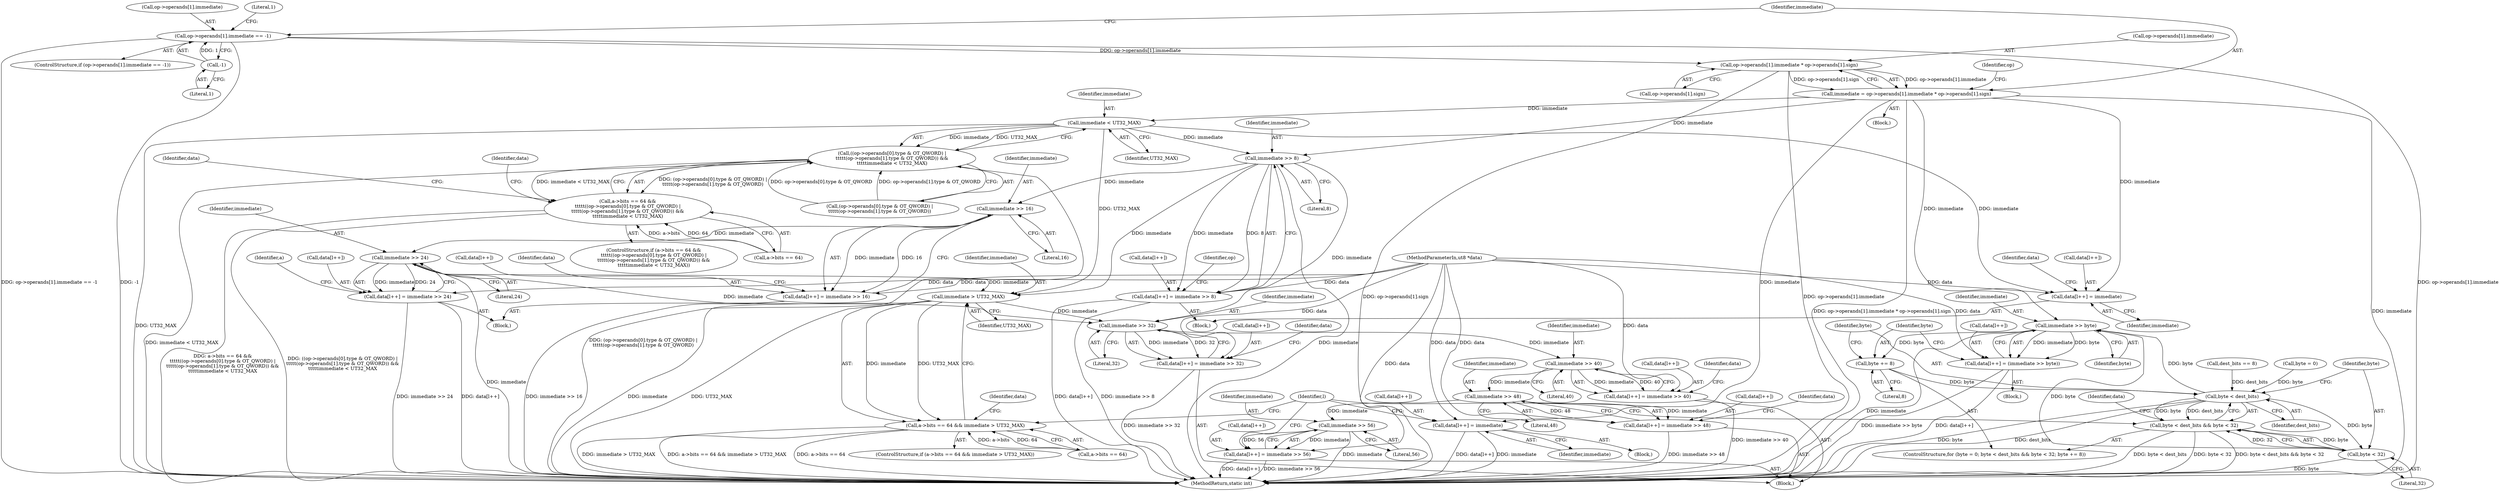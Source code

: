 digraph "0_radare2_f17bfd9f1da05f30f23a4dd05e9d2363e1406948@API" {
"1000172" [label="(Call,op->operands[1].immediate * op->operands[1].sign)"];
"1000156" [label="(Call,op->operands[1].immediate == -1)"];
"1000164" [label="(Call,-1)"];
"1000170" [label="(Call,immediate = op->operands[1].immediate * op->operands[1].sign)"];
"1000335" [label="(Call,data[l++] = immediate)"];
"1000370" [label="(Call,immediate < UT32_MAX)"];
"1000350" [label="(Call,((op->operands[0].type & OT_QWORD) |\n\t\t\t\t\t(op->operands[1].type & OT_QWORD)) &&\n\t\t\t\t\timmediate < UT32_MAX)"];
"1000344" [label="(Call,a->bits == 64 &&\n\t\t\t\t\t((op->operands[0].type & OT_QWORD) |\n\t\t\t\t\t(op->operands[1].type & OT_QWORD)) &&\n\t\t\t\t\timmediate < UT32_MAX)"];
"1000410" [label="(Call,data[l++] = immediate)"];
"1000421" [label="(Call,immediate >> 8)"];
"1000416" [label="(Call,data[l++] = immediate >> 8)"];
"1000441" [label="(Call,immediate >> 16)"];
"1000436" [label="(Call,data[l++] = immediate >> 16)"];
"1000449" [label="(Call,immediate >> 24)"];
"1000444" [label="(Call,data[l++] = immediate >> 24)"];
"1000459" [label="(Call,immediate > UT32_MAX)"];
"1000453" [label="(Call,a->bits == 64 && immediate > UT32_MAX)"];
"1000468" [label="(Call,immediate >> 32)"];
"1000463" [label="(Call,data[l++] = immediate >> 32)"];
"1000476" [label="(Call,immediate >> 40)"];
"1000471" [label="(Call,data[l++] = immediate >> 40)"];
"1000484" [label="(Call,immediate >> 48)"];
"1000479" [label="(Call,data[l++] = immediate >> 48)"];
"1000492" [label="(Call,immediate >> 56)"];
"1000487" [label="(Call,data[l++] = immediate >> 56)"];
"1001248" [label="(Call,immediate >> byte)"];
"1001239" [label="(Call,byte += 8)"];
"1001233" [label="(Call,byte < dest_bits)"];
"1001232" [label="(Call,byte < dest_bits && byte < 32)"];
"1001236" [label="(Call,byte < 32)"];
"1001243" [label="(Call,data[l++] = (immediate >> byte))"];
"1000430" [label="(Identifier,op)"];
"1000173" [label="(Call,op->operands[1].immediate)"];
"1000445" [label="(Call,data[l++])"];
"1000169" [label="(Literal,1)"];
"1000141" [label="(Block,)"];
"1001235" [label="(Identifier,dest_bits)"];
"1000343" [label="(ControlStructure,if (a->bits == 64 &&\n\t\t\t\t\t((op->operands[0].type & OT_QWORD) |\n\t\t\t\t\t(op->operands[1].type & OT_QWORD)) &&\n\t\t\t\t\timmediate < UT32_MAX))"];
"1000485" [label="(Identifier,immediate)"];
"1000156" [label="(Call,op->operands[1].immediate == -1)"];
"1000340" [label="(Identifier,immediate)"];
"1001236" [label="(Call,byte < 32)"];
"1000484" [label="(Call,immediate >> 48)"];
"1000410" [label="(Call,data[l++] = immediate)"];
"1001245" [label="(Identifier,data)"];
"1000487" [label="(Call,data[l++] = immediate >> 56)"];
"1000345" [label="(Call,a->bits == 64)"];
"1000417" [label="(Call,data[l++])"];
"1001241" [label="(Literal,8)"];
"1001234" [label="(Identifier,byte)"];
"1000351" [label="(Call,(op->operands[0].type & OT_QWORD) |\n\t\t\t\t\t(op->operands[1].type & OT_QWORD))"];
"1000157" [label="(Call,op->operands[1].immediate)"];
"1000461" [label="(Identifier,UT32_MAX)"];
"1000371" [label="(Identifier,immediate)"];
"1000460" [label="(Identifier,immediate)"];
"1001239" [label="(Call,byte += 8)"];
"1000335" [label="(Call,data[l++] = immediate)"];
"1000193" [label="(Identifier,op)"];
"1001242" [label="(Block,)"];
"1001233" [label="(Call,byte < dest_bits)"];
"1000456" [label="(Identifier,a)"];
"1000171" [label="(Identifier,immediate)"];
"1000320" [label="(Block,)"];
"1000463" [label="(Call,data[l++] = immediate >> 32)"];
"1000462" [label="(Block,)"];
"1000468" [label="(Call,immediate >> 32)"];
"1001249" [label="(Identifier,immediate)"];
"1000421" [label="(Call,immediate >> 8)"];
"1000465" [label="(Identifier,data)"];
"1000342" [label="(Block,)"];
"1000415" [label="(Identifier,immediate)"];
"1003219" [label="(Identifier,l)"];
"1000398" [label="(Identifier,data)"];
"1000416" [label="(Call,data[l++] = immediate >> 8)"];
"1000350" [label="(Call,((op->operands[0].type & OT_QWORD) |\n\t\t\t\t\t(op->operands[1].type & OT_QWORD)) &&\n\t\t\t\t\timmediate < UT32_MAX)"];
"1000437" [label="(Call,data[l++])"];
"1000472" [label="(Call,data[l++])"];
"1000452" [label="(ControlStructure,if (a->bits == 64 && immediate > UT32_MAX))"];
"1000344" [label="(Call,a->bits == 64 &&\n\t\t\t\t\t((op->operands[0].type & OT_QWORD) |\n\t\t\t\t\t(op->operands[1].type & OT_QWORD)) &&\n\t\t\t\t\timmediate < UT32_MAX)"];
"1000450" [label="(Identifier,immediate)"];
"1000370" [label="(Call,immediate < UT32_MAX)"];
"1000488" [label="(Call,data[l++])"];
"1001238" [label="(Literal,32)"];
"1000451" [label="(Literal,24)"];
"1000423" [label="(Literal,8)"];
"1000478" [label="(Literal,40)"];
"1001240" [label="(Identifier,byte)"];
"1000453" [label="(Call,a->bits == 64 && immediate > UT32_MAX)"];
"1000476" [label="(Call,immediate >> 40)"];
"1000336" [label="(Call,data[l++])"];
"1000454" [label="(Call,a->bits == 64)"];
"1000376" [label="(Identifier,data)"];
"1000680" [label="(Call,dest_bits == 8)"];
"1000446" [label="(Identifier,data)"];
"1000444" [label="(Call,data[l++] = immediate >> 24)"];
"1000418" [label="(Identifier,data)"];
"1003220" [label="(MethodReturn,static int)"];
"1000481" [label="(Identifier,data)"];
"1000422" [label="(Identifier,immediate)"];
"1000479" [label="(Call,data[l++] = immediate >> 48)"];
"1000372" [label="(Identifier,UT32_MAX)"];
"1001237" [label="(Identifier,byte)"];
"1000477" [label="(Identifier,immediate)"];
"1000170" [label="(Call,immediate = op->operands[1].immediate * op->operands[1].sign)"];
"1000449" [label="(Call,immediate >> 24)"];
"1000164" [label="(Call,-1)"];
"1000180" [label="(Call,op->operands[1].sign)"];
"1000471" [label="(Call,data[l++] = immediate >> 40)"];
"1001244" [label="(Call,data[l++])"];
"1000441" [label="(Call,immediate >> 16)"];
"1000493" [label="(Identifier,immediate)"];
"1001250" [label="(Identifier,byte)"];
"1000442" [label="(Identifier,immediate)"];
"1000411" [label="(Call,data[l++])"];
"1001248" [label="(Call,immediate >> byte)"];
"1000104" [label="(MethodParameterIn,ut8 *data)"];
"1000492" [label="(Call,immediate >> 56)"];
"1000172" [label="(Call,op->operands[1].immediate * op->operands[1].sign)"];
"1000155" [label="(ControlStructure,if (op->operands[1].immediate == -1))"];
"1000470" [label="(Literal,32)"];
"1000443" [label="(Literal,16)"];
"1001243" [label="(Call,data[l++] = (immediate >> byte))"];
"1000464" [label="(Call,data[l++])"];
"1000480" [label="(Call,data[l++])"];
"1001232" [label="(Call,byte < dest_bits && byte < 32)"];
"1000165" [label="(Literal,1)"];
"1000436" [label="(Call,data[l++] = immediate >> 16)"];
"1001229" [label="(Call,byte = 0)"];
"1000435" [label="(Block,)"];
"1000473" [label="(Identifier,data)"];
"1000459" [label="(Call,immediate > UT32_MAX)"];
"1001228" [label="(ControlStructure,for (byte = 0; byte < dest_bits && byte < 32; byte += 8))"];
"1000469" [label="(Identifier,immediate)"];
"1000486" [label="(Literal,48)"];
"1000489" [label="(Identifier,data)"];
"1000494" [label="(Literal,56)"];
"1000172" -> "1000170"  [label="AST: "];
"1000172" -> "1000180"  [label="CFG: "];
"1000173" -> "1000172"  [label="AST: "];
"1000180" -> "1000172"  [label="AST: "];
"1000170" -> "1000172"  [label="CFG: "];
"1000172" -> "1003220"  [label="DDG: op->operands[1].sign"];
"1000172" -> "1003220"  [label="DDG: op->operands[1].immediate"];
"1000172" -> "1000170"  [label="DDG: op->operands[1].immediate"];
"1000172" -> "1000170"  [label="DDG: op->operands[1].sign"];
"1000156" -> "1000172"  [label="DDG: op->operands[1].immediate"];
"1000156" -> "1000155"  [label="AST: "];
"1000156" -> "1000164"  [label="CFG: "];
"1000157" -> "1000156"  [label="AST: "];
"1000164" -> "1000156"  [label="AST: "];
"1000169" -> "1000156"  [label="CFG: "];
"1000171" -> "1000156"  [label="CFG: "];
"1000156" -> "1003220"  [label="DDG: -1"];
"1000156" -> "1003220"  [label="DDG: op->operands[1].immediate"];
"1000156" -> "1003220"  [label="DDG: op->operands[1].immediate == -1"];
"1000164" -> "1000156"  [label="DDG: 1"];
"1000164" -> "1000165"  [label="CFG: "];
"1000165" -> "1000164"  [label="AST: "];
"1000170" -> "1000141"  [label="AST: "];
"1000171" -> "1000170"  [label="AST: "];
"1000193" -> "1000170"  [label="CFG: "];
"1000170" -> "1003220"  [label="DDG: op->operands[1].immediate * op->operands[1].sign"];
"1000170" -> "1003220"  [label="DDG: immediate"];
"1000170" -> "1000335"  [label="DDG: immediate"];
"1000170" -> "1000370"  [label="DDG: immediate"];
"1000170" -> "1000410"  [label="DDG: immediate"];
"1000170" -> "1000421"  [label="DDG: immediate"];
"1000170" -> "1001248"  [label="DDG: immediate"];
"1000335" -> "1000320"  [label="AST: "];
"1000335" -> "1000340"  [label="CFG: "];
"1000336" -> "1000335"  [label="AST: "];
"1000340" -> "1000335"  [label="AST: "];
"1003219" -> "1000335"  [label="CFG: "];
"1000335" -> "1003220"  [label="DDG: data[l++]"];
"1000335" -> "1003220"  [label="DDG: immediate"];
"1000104" -> "1000335"  [label="DDG: data"];
"1000370" -> "1000350"  [label="AST: "];
"1000370" -> "1000372"  [label="CFG: "];
"1000371" -> "1000370"  [label="AST: "];
"1000372" -> "1000370"  [label="AST: "];
"1000350" -> "1000370"  [label="CFG: "];
"1000370" -> "1003220"  [label="DDG: UT32_MAX"];
"1000370" -> "1000350"  [label="DDG: immediate"];
"1000370" -> "1000350"  [label="DDG: UT32_MAX"];
"1000370" -> "1000410"  [label="DDG: immediate"];
"1000370" -> "1000421"  [label="DDG: immediate"];
"1000370" -> "1000459"  [label="DDG: UT32_MAX"];
"1000350" -> "1000344"  [label="AST: "];
"1000350" -> "1000351"  [label="CFG: "];
"1000351" -> "1000350"  [label="AST: "];
"1000344" -> "1000350"  [label="CFG: "];
"1000350" -> "1003220"  [label="DDG: (op->operands[0].type & OT_QWORD) |\n\t\t\t\t\t(op->operands[1].type & OT_QWORD)"];
"1000350" -> "1003220"  [label="DDG: immediate < UT32_MAX"];
"1000350" -> "1000344"  [label="DDG: (op->operands[0].type & OT_QWORD) |\n\t\t\t\t\t(op->operands[1].type & OT_QWORD)"];
"1000350" -> "1000344"  [label="DDG: immediate < UT32_MAX"];
"1000351" -> "1000350"  [label="DDG: op->operands[0].type & OT_QWORD"];
"1000351" -> "1000350"  [label="DDG: op->operands[1].type & OT_QWORD"];
"1000344" -> "1000343"  [label="AST: "];
"1000344" -> "1000345"  [label="CFG: "];
"1000345" -> "1000344"  [label="AST: "];
"1000376" -> "1000344"  [label="CFG: "];
"1000398" -> "1000344"  [label="CFG: "];
"1000344" -> "1003220"  [label="DDG: a->bits == 64 &&\n\t\t\t\t\t((op->operands[0].type & OT_QWORD) |\n\t\t\t\t\t(op->operands[1].type & OT_QWORD)) &&\n\t\t\t\t\timmediate < UT32_MAX"];
"1000344" -> "1003220"  [label="DDG: ((op->operands[0].type & OT_QWORD) |\n\t\t\t\t\t(op->operands[1].type & OT_QWORD)) &&\n\t\t\t\t\timmediate < UT32_MAX"];
"1000345" -> "1000344"  [label="DDG: a->bits"];
"1000345" -> "1000344"  [label="DDG: 64"];
"1000410" -> "1000342"  [label="AST: "];
"1000410" -> "1000415"  [label="CFG: "];
"1000411" -> "1000410"  [label="AST: "];
"1000415" -> "1000410"  [label="AST: "];
"1000418" -> "1000410"  [label="CFG: "];
"1000104" -> "1000410"  [label="DDG: data"];
"1000421" -> "1000416"  [label="AST: "];
"1000421" -> "1000423"  [label="CFG: "];
"1000422" -> "1000421"  [label="AST: "];
"1000423" -> "1000421"  [label="AST: "];
"1000416" -> "1000421"  [label="CFG: "];
"1000421" -> "1003220"  [label="DDG: immediate"];
"1000421" -> "1000416"  [label="DDG: immediate"];
"1000421" -> "1000416"  [label="DDG: 8"];
"1000421" -> "1000441"  [label="DDG: immediate"];
"1000421" -> "1000459"  [label="DDG: immediate"];
"1000421" -> "1000468"  [label="DDG: immediate"];
"1000416" -> "1000342"  [label="AST: "];
"1000417" -> "1000416"  [label="AST: "];
"1000430" -> "1000416"  [label="CFG: "];
"1000416" -> "1003220"  [label="DDG: data[l++]"];
"1000416" -> "1003220"  [label="DDG: immediate >> 8"];
"1000104" -> "1000416"  [label="DDG: data"];
"1000441" -> "1000436"  [label="AST: "];
"1000441" -> "1000443"  [label="CFG: "];
"1000442" -> "1000441"  [label="AST: "];
"1000443" -> "1000441"  [label="AST: "];
"1000436" -> "1000441"  [label="CFG: "];
"1000441" -> "1000436"  [label="DDG: immediate"];
"1000441" -> "1000436"  [label="DDG: 16"];
"1000441" -> "1000449"  [label="DDG: immediate"];
"1000436" -> "1000435"  [label="AST: "];
"1000437" -> "1000436"  [label="AST: "];
"1000446" -> "1000436"  [label="CFG: "];
"1000436" -> "1003220"  [label="DDG: immediate >> 16"];
"1000104" -> "1000436"  [label="DDG: data"];
"1000449" -> "1000444"  [label="AST: "];
"1000449" -> "1000451"  [label="CFG: "];
"1000450" -> "1000449"  [label="AST: "];
"1000451" -> "1000449"  [label="AST: "];
"1000444" -> "1000449"  [label="CFG: "];
"1000449" -> "1003220"  [label="DDG: immediate"];
"1000449" -> "1000444"  [label="DDG: immediate"];
"1000449" -> "1000444"  [label="DDG: 24"];
"1000449" -> "1000459"  [label="DDG: immediate"];
"1000449" -> "1000468"  [label="DDG: immediate"];
"1000444" -> "1000435"  [label="AST: "];
"1000445" -> "1000444"  [label="AST: "];
"1000456" -> "1000444"  [label="CFG: "];
"1000444" -> "1003220"  [label="DDG: immediate >> 24"];
"1000444" -> "1003220"  [label="DDG: data[l++]"];
"1000104" -> "1000444"  [label="DDG: data"];
"1000459" -> "1000453"  [label="AST: "];
"1000459" -> "1000461"  [label="CFG: "];
"1000460" -> "1000459"  [label="AST: "];
"1000461" -> "1000459"  [label="AST: "];
"1000453" -> "1000459"  [label="CFG: "];
"1000459" -> "1003220"  [label="DDG: immediate"];
"1000459" -> "1003220"  [label="DDG: UT32_MAX"];
"1000459" -> "1000453"  [label="DDG: immediate"];
"1000459" -> "1000453"  [label="DDG: UT32_MAX"];
"1000459" -> "1000468"  [label="DDG: immediate"];
"1000453" -> "1000452"  [label="AST: "];
"1000453" -> "1000454"  [label="CFG: "];
"1000454" -> "1000453"  [label="AST: "];
"1000465" -> "1000453"  [label="CFG: "];
"1003219" -> "1000453"  [label="CFG: "];
"1000453" -> "1003220"  [label="DDG: immediate > UT32_MAX"];
"1000453" -> "1003220"  [label="DDG: a->bits == 64 && immediate > UT32_MAX"];
"1000453" -> "1003220"  [label="DDG: a->bits == 64"];
"1000454" -> "1000453"  [label="DDG: a->bits"];
"1000454" -> "1000453"  [label="DDG: 64"];
"1000468" -> "1000463"  [label="AST: "];
"1000468" -> "1000470"  [label="CFG: "];
"1000469" -> "1000468"  [label="AST: "];
"1000470" -> "1000468"  [label="AST: "];
"1000463" -> "1000468"  [label="CFG: "];
"1000468" -> "1000463"  [label="DDG: immediate"];
"1000468" -> "1000463"  [label="DDG: 32"];
"1000468" -> "1000476"  [label="DDG: immediate"];
"1000463" -> "1000462"  [label="AST: "];
"1000464" -> "1000463"  [label="AST: "];
"1000473" -> "1000463"  [label="CFG: "];
"1000463" -> "1003220"  [label="DDG: immediate >> 32"];
"1000104" -> "1000463"  [label="DDG: data"];
"1000476" -> "1000471"  [label="AST: "];
"1000476" -> "1000478"  [label="CFG: "];
"1000477" -> "1000476"  [label="AST: "];
"1000478" -> "1000476"  [label="AST: "];
"1000471" -> "1000476"  [label="CFG: "];
"1000476" -> "1000471"  [label="DDG: immediate"];
"1000476" -> "1000471"  [label="DDG: 40"];
"1000476" -> "1000484"  [label="DDG: immediate"];
"1000471" -> "1000462"  [label="AST: "];
"1000472" -> "1000471"  [label="AST: "];
"1000481" -> "1000471"  [label="CFG: "];
"1000471" -> "1003220"  [label="DDG: immediate >> 40"];
"1000104" -> "1000471"  [label="DDG: data"];
"1000484" -> "1000479"  [label="AST: "];
"1000484" -> "1000486"  [label="CFG: "];
"1000485" -> "1000484"  [label="AST: "];
"1000486" -> "1000484"  [label="AST: "];
"1000479" -> "1000484"  [label="CFG: "];
"1000484" -> "1000479"  [label="DDG: immediate"];
"1000484" -> "1000479"  [label="DDG: 48"];
"1000484" -> "1000492"  [label="DDG: immediate"];
"1000479" -> "1000462"  [label="AST: "];
"1000480" -> "1000479"  [label="AST: "];
"1000489" -> "1000479"  [label="CFG: "];
"1000479" -> "1003220"  [label="DDG: immediate >> 48"];
"1000104" -> "1000479"  [label="DDG: data"];
"1000492" -> "1000487"  [label="AST: "];
"1000492" -> "1000494"  [label="CFG: "];
"1000493" -> "1000492"  [label="AST: "];
"1000494" -> "1000492"  [label="AST: "];
"1000487" -> "1000492"  [label="CFG: "];
"1000492" -> "1003220"  [label="DDG: immediate"];
"1000492" -> "1000487"  [label="DDG: immediate"];
"1000492" -> "1000487"  [label="DDG: 56"];
"1000487" -> "1000462"  [label="AST: "];
"1000488" -> "1000487"  [label="AST: "];
"1003219" -> "1000487"  [label="CFG: "];
"1000487" -> "1003220"  [label="DDG: data[l++]"];
"1000487" -> "1003220"  [label="DDG: immediate >> 56"];
"1000104" -> "1000487"  [label="DDG: data"];
"1001248" -> "1001243"  [label="AST: "];
"1001248" -> "1001250"  [label="CFG: "];
"1001249" -> "1001248"  [label="AST: "];
"1001250" -> "1001248"  [label="AST: "];
"1001243" -> "1001248"  [label="CFG: "];
"1001248" -> "1003220"  [label="DDG: immediate"];
"1001248" -> "1001239"  [label="DDG: byte"];
"1001248" -> "1001243"  [label="DDG: immediate"];
"1001248" -> "1001243"  [label="DDG: byte"];
"1001236" -> "1001248"  [label="DDG: byte"];
"1001233" -> "1001248"  [label="DDG: byte"];
"1001239" -> "1001228"  [label="AST: "];
"1001239" -> "1001241"  [label="CFG: "];
"1001240" -> "1001239"  [label="AST: "];
"1001241" -> "1001239"  [label="AST: "];
"1001234" -> "1001239"  [label="CFG: "];
"1001239" -> "1001233"  [label="DDG: byte"];
"1001233" -> "1001232"  [label="AST: "];
"1001233" -> "1001235"  [label="CFG: "];
"1001234" -> "1001233"  [label="AST: "];
"1001235" -> "1001233"  [label="AST: "];
"1001237" -> "1001233"  [label="CFG: "];
"1001232" -> "1001233"  [label="CFG: "];
"1001233" -> "1003220"  [label="DDG: dest_bits"];
"1001233" -> "1003220"  [label="DDG: byte"];
"1001233" -> "1001232"  [label="DDG: byte"];
"1001233" -> "1001232"  [label="DDG: dest_bits"];
"1001229" -> "1001233"  [label="DDG: byte"];
"1000680" -> "1001233"  [label="DDG: dest_bits"];
"1001233" -> "1001236"  [label="DDG: byte"];
"1001232" -> "1001228"  [label="AST: "];
"1001232" -> "1001236"  [label="CFG: "];
"1001236" -> "1001232"  [label="AST: "];
"1001245" -> "1001232"  [label="CFG: "];
"1003219" -> "1001232"  [label="CFG: "];
"1001232" -> "1003220"  [label="DDG: byte < dest_bits && byte < 32"];
"1001232" -> "1003220"  [label="DDG: byte < dest_bits"];
"1001232" -> "1003220"  [label="DDG: byte < 32"];
"1001236" -> "1001232"  [label="DDG: byte"];
"1001236" -> "1001232"  [label="DDG: 32"];
"1001236" -> "1001238"  [label="CFG: "];
"1001237" -> "1001236"  [label="AST: "];
"1001238" -> "1001236"  [label="AST: "];
"1001236" -> "1003220"  [label="DDG: byte"];
"1001243" -> "1001242"  [label="AST: "];
"1001244" -> "1001243"  [label="AST: "];
"1001240" -> "1001243"  [label="CFG: "];
"1001243" -> "1003220"  [label="DDG: data[l++]"];
"1001243" -> "1003220"  [label="DDG: immediate >> byte"];
"1000104" -> "1001243"  [label="DDG: data"];
}
